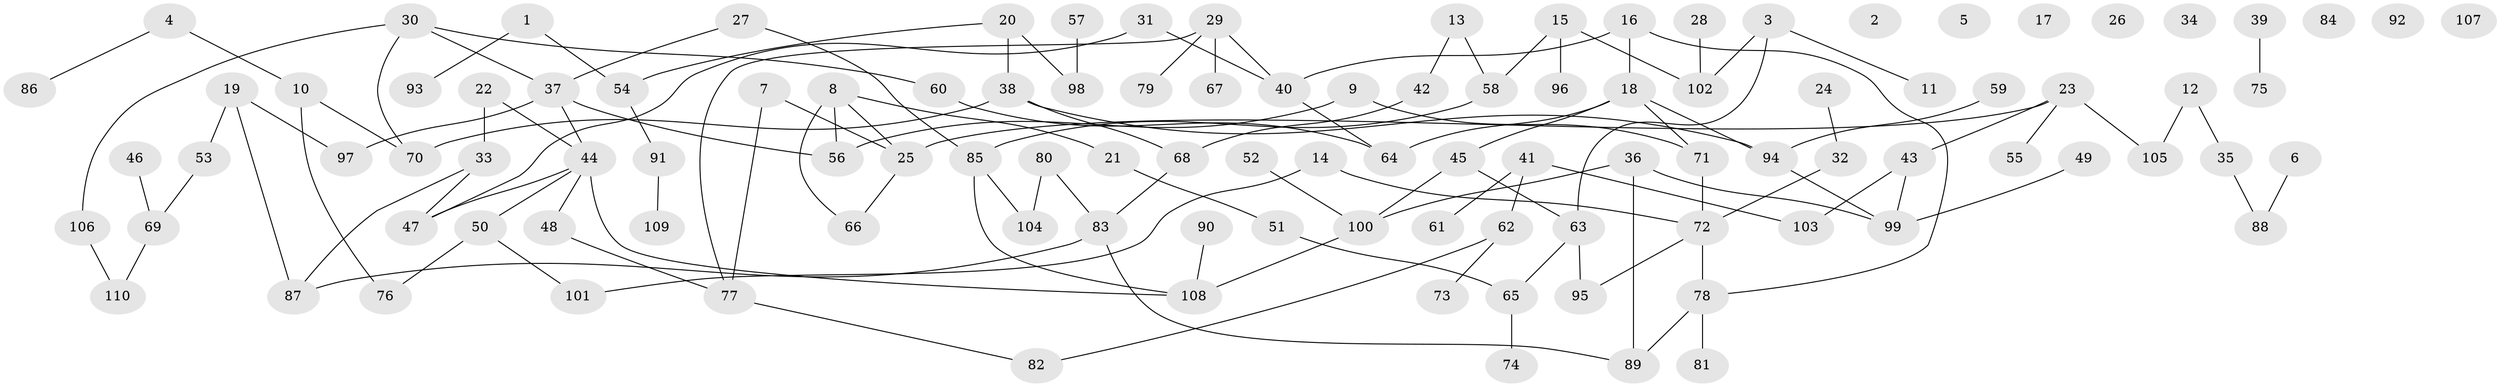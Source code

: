 // coarse degree distribution, {1: 0.16363636363636364, 0: 0.16363636363636364, 5: 0.05454545454545454, 2: 0.2909090909090909, 4: 0.10909090909090909, 3: 0.12727272727272726, 8: 0.01818181818181818, 7: 0.05454545454545454, 6: 0.01818181818181818}
// Generated by graph-tools (version 1.1) at 2025/16/03/04/25 18:16:27]
// undirected, 110 vertices, 126 edges
graph export_dot {
graph [start="1"]
  node [color=gray90,style=filled];
  1;
  2;
  3;
  4;
  5;
  6;
  7;
  8;
  9;
  10;
  11;
  12;
  13;
  14;
  15;
  16;
  17;
  18;
  19;
  20;
  21;
  22;
  23;
  24;
  25;
  26;
  27;
  28;
  29;
  30;
  31;
  32;
  33;
  34;
  35;
  36;
  37;
  38;
  39;
  40;
  41;
  42;
  43;
  44;
  45;
  46;
  47;
  48;
  49;
  50;
  51;
  52;
  53;
  54;
  55;
  56;
  57;
  58;
  59;
  60;
  61;
  62;
  63;
  64;
  65;
  66;
  67;
  68;
  69;
  70;
  71;
  72;
  73;
  74;
  75;
  76;
  77;
  78;
  79;
  80;
  81;
  82;
  83;
  84;
  85;
  86;
  87;
  88;
  89;
  90;
  91;
  92;
  93;
  94;
  95;
  96;
  97;
  98;
  99;
  100;
  101;
  102;
  103;
  104;
  105;
  106;
  107;
  108;
  109;
  110;
  1 -- 54;
  1 -- 93;
  3 -- 11;
  3 -- 63;
  3 -- 102;
  4 -- 10;
  4 -- 86;
  6 -- 88;
  7 -- 25;
  7 -- 77;
  8 -- 21;
  8 -- 25;
  8 -- 56;
  8 -- 66;
  9 -- 56;
  9 -- 71;
  10 -- 70;
  10 -- 76;
  12 -- 35;
  12 -- 105;
  13 -- 42;
  13 -- 58;
  14 -- 72;
  14 -- 101;
  15 -- 58;
  15 -- 96;
  15 -- 102;
  16 -- 18;
  16 -- 40;
  16 -- 78;
  18 -- 45;
  18 -- 64;
  18 -- 71;
  18 -- 94;
  19 -- 53;
  19 -- 87;
  19 -- 97;
  20 -- 38;
  20 -- 54;
  20 -- 98;
  21 -- 51;
  22 -- 33;
  22 -- 44;
  23 -- 25;
  23 -- 43;
  23 -- 55;
  23 -- 105;
  24 -- 32;
  25 -- 66;
  27 -- 37;
  27 -- 85;
  28 -- 102;
  29 -- 40;
  29 -- 67;
  29 -- 77;
  29 -- 79;
  30 -- 37;
  30 -- 60;
  30 -- 70;
  30 -- 106;
  31 -- 40;
  31 -- 47;
  32 -- 72;
  33 -- 47;
  33 -- 87;
  35 -- 88;
  36 -- 89;
  36 -- 99;
  36 -- 100;
  37 -- 44;
  37 -- 56;
  37 -- 97;
  38 -- 68;
  38 -- 70;
  38 -- 94;
  39 -- 75;
  40 -- 64;
  41 -- 61;
  41 -- 62;
  41 -- 103;
  42 -- 68;
  43 -- 99;
  43 -- 103;
  44 -- 47;
  44 -- 48;
  44 -- 50;
  44 -- 108;
  45 -- 63;
  45 -- 100;
  46 -- 69;
  48 -- 77;
  49 -- 99;
  50 -- 76;
  50 -- 101;
  51 -- 65;
  52 -- 100;
  53 -- 69;
  54 -- 91;
  57 -- 98;
  58 -- 85;
  59 -- 94;
  60 -- 64;
  62 -- 73;
  62 -- 82;
  63 -- 65;
  63 -- 95;
  65 -- 74;
  68 -- 83;
  69 -- 110;
  71 -- 72;
  72 -- 78;
  72 -- 95;
  77 -- 82;
  78 -- 81;
  78 -- 89;
  80 -- 83;
  80 -- 104;
  83 -- 87;
  83 -- 89;
  85 -- 104;
  85 -- 108;
  90 -- 108;
  91 -- 109;
  94 -- 99;
  100 -- 108;
  106 -- 110;
}

